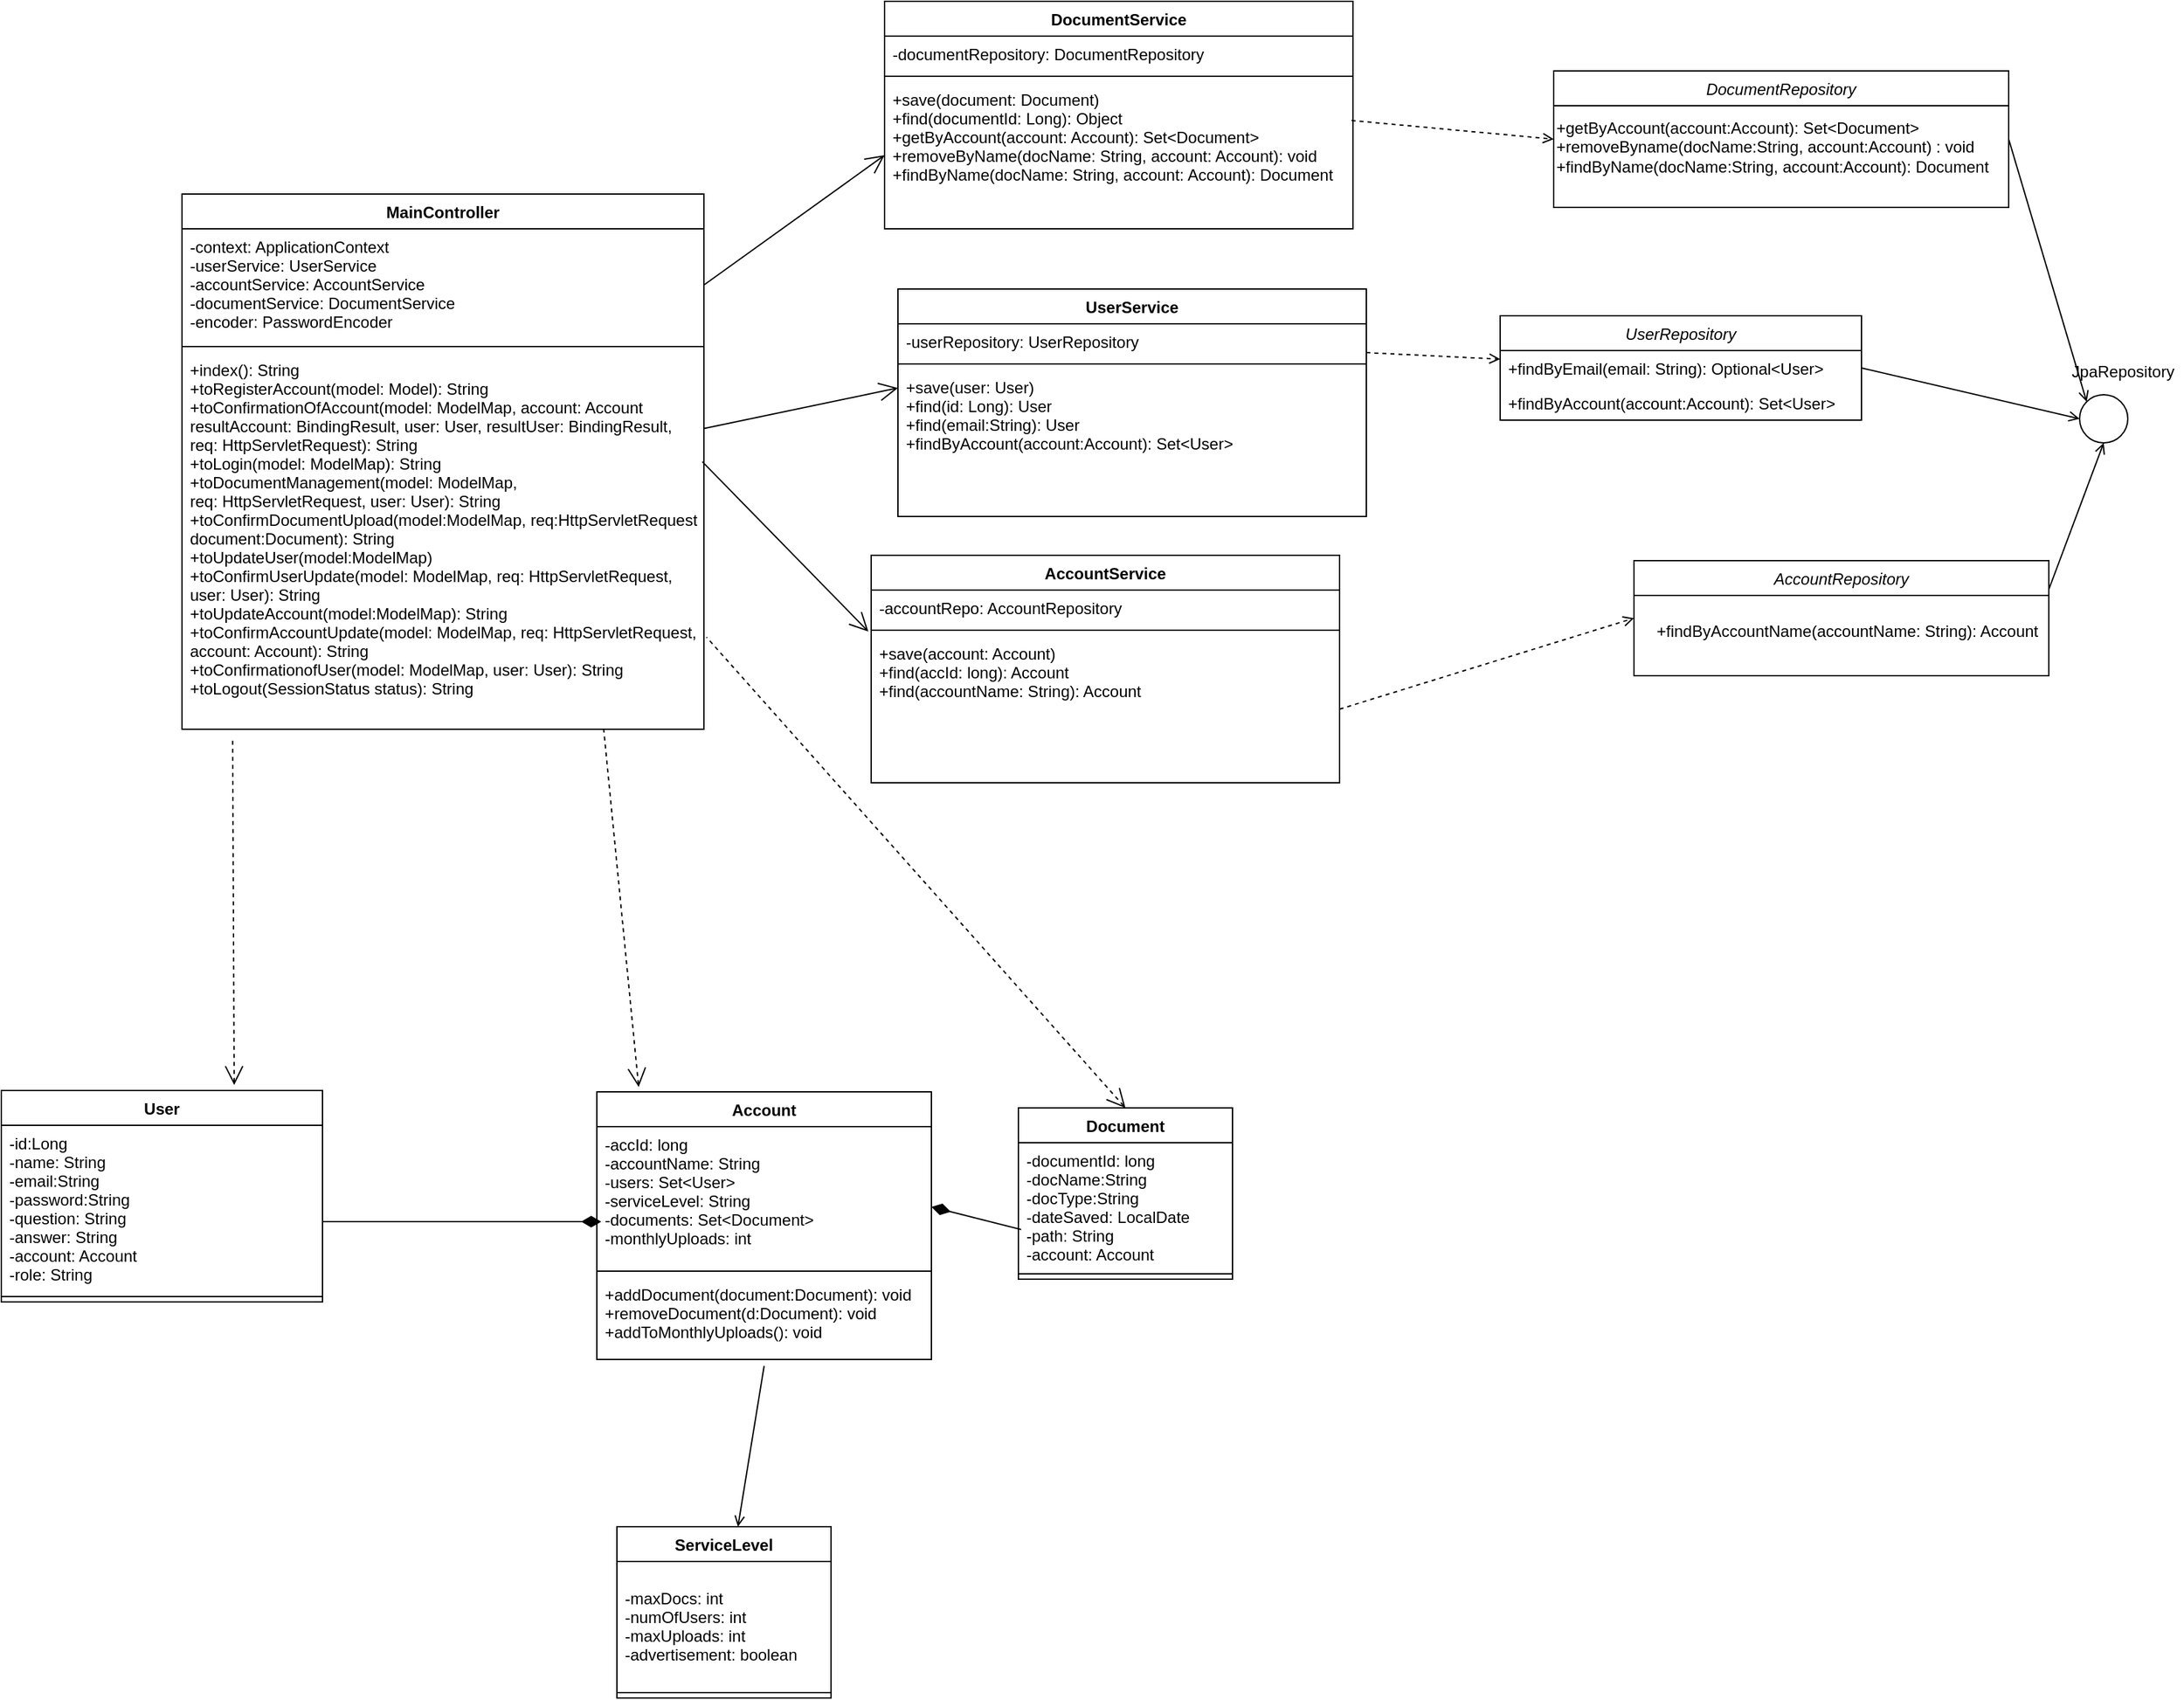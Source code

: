 <mxfile pages="3" version="11.2.3"><diagram id="DR9helgrAHp3tah5lsKS" name="Page-1"><mxGraphModel dx="756" dy="1716" grid="1" gridSize="10" guides="1" tooltips="1" connect="1" arrows="1" fold="1" page="1" pageScale="1" pageWidth="827" pageHeight="1169" math="0" shadow="0"><root><mxCell id="0"/><mxCell id="1" parent="0"/><mxCell id="v580Hea1qsoyV1_va-lj-1" value="MainController" style="swimlane;fontStyle=1;align=center;verticalAlign=top;childLayout=stackLayout;horizontal=1;startSize=26;horizontalStack=0;resizeParent=1;resizeParentMax=0;resizeLast=0;collapsible=1;marginBottom=0;" parent="1" vertex="1"><mxGeometry x="325" y="-60" width="390" height="400" as="geometry"/></mxCell><mxCell id="v580Hea1qsoyV1_va-lj-2" value="-context: ApplicationContext&#10;-userService: UserService&#10;-accountService: AccountService&#10;-documentService: DocumentService&#10;-encoder: PasswordEncoder" style="text;strokeColor=none;fillColor=none;align=left;verticalAlign=top;spacingLeft=4;spacingRight=4;overflow=hidden;rotatable=0;points=[[0,0.5],[1,0.5]];portConstraint=eastwest;" parent="v580Hea1qsoyV1_va-lj-1" vertex="1"><mxGeometry y="26" width="390" height="84" as="geometry"/></mxCell><mxCell id="v580Hea1qsoyV1_va-lj-3" value="" style="line;strokeWidth=1;fillColor=none;align=left;verticalAlign=middle;spacingTop=-1;spacingLeft=3;spacingRight=3;rotatable=0;labelPosition=right;points=[];portConstraint=eastwest;" parent="v580Hea1qsoyV1_va-lj-1" vertex="1"><mxGeometry y="110" width="390" height="8" as="geometry"/></mxCell><mxCell id="v580Hea1qsoyV1_va-lj-4" value="+index(): String&#10;+toRegisterAccount(model: Model): String&#10;+toConfirmationOfAccount(model: ModelMap, account: Account&#10;resultAccount: BindingResult, user: User, resultUser: BindingResult,&#10;req: HttpServletRequest): String&#10;+toLogin(model: ModelMap): String&#10;+toDocumentManagement(model: ModelMap, &#10;req: HttpServletRequest, user: User): String&#10;+toConfirmDocumentUpload(model:ModelMap, req:HttpServletRequest, &#10;document:Document): String&#10;+toUpdateUser(model:ModelMap)&#10;+toConfirmUserUpdate(model: ModelMap, req: HttpServletRequest,&#10;user: User): String&#10;+toUpdateAccount(model:ModelMap): String&#10;+toConfirmAccountUpdate(model: ModelMap, req: HttpServletRequest,&#10;account: Account): String&#10;+toConfirmationofUser(model: ModelMap, user: User): String&#10;+toLogout(SessionStatus status): String" style="text;strokeColor=none;fillColor=none;align=left;verticalAlign=top;spacingLeft=4;spacingRight=4;overflow=hidden;rotatable=0;points=[[0,0.5],[1,0.5]];portConstraint=eastwest;" parent="v580Hea1qsoyV1_va-lj-1" vertex="1"><mxGeometry y="118" width="390" height="282" as="geometry"/></mxCell><mxCell id="v580Hea1qsoyV1_va-lj-21" value="UserService" style="swimlane;fontStyle=1;align=center;verticalAlign=top;childLayout=stackLayout;horizontal=1;startSize=26;horizontalStack=0;resizeParent=1;resizeParentMax=0;resizeLast=0;collapsible=1;marginBottom=0;" parent="1" vertex="1"><mxGeometry x="860" y="11" width="350" height="170" as="geometry"/></mxCell><mxCell id="v580Hea1qsoyV1_va-lj-22" value="-userRepository: UserRepository" style="text;strokeColor=none;fillColor=none;align=left;verticalAlign=top;spacingLeft=4;spacingRight=4;overflow=hidden;rotatable=0;points=[[0,0.5],[1,0.5]];portConstraint=eastwest;" parent="v580Hea1qsoyV1_va-lj-21" vertex="1"><mxGeometry y="26" width="350" height="26" as="geometry"/></mxCell><mxCell id="v580Hea1qsoyV1_va-lj-23" value="" style="line;strokeWidth=1;fillColor=none;align=left;verticalAlign=middle;spacingTop=-1;spacingLeft=3;spacingRight=3;rotatable=0;labelPosition=right;points=[];portConstraint=eastwest;" parent="v580Hea1qsoyV1_va-lj-21" vertex="1"><mxGeometry y="52" width="350" height="8" as="geometry"/></mxCell><mxCell id="v580Hea1qsoyV1_va-lj-24" value="+save(user: User)&#10;+find(id: Long): User&#10;+find(email:String): User&#10;+findByAccount(account:Account): Set&lt;User&gt;" style="text;strokeColor=none;fillColor=none;align=left;verticalAlign=top;spacingLeft=4;spacingRight=4;overflow=hidden;rotatable=0;points=[[0,0.5],[1,0.5]];portConstraint=eastwest;" parent="v580Hea1qsoyV1_va-lj-21" vertex="1"><mxGeometry y="60" width="350" height="110" as="geometry"/></mxCell><mxCell id="v580Hea1qsoyV1_va-lj-29" value="" style="ellipse;whiteSpace=wrap;html=1;aspect=fixed;" parent="1" vertex="1"><mxGeometry x="1743" y="90" width="36" height="36" as="geometry"/></mxCell><mxCell id="v580Hea1qsoyV1_va-lj-30" value="JpaRepository" style="text;html=1;resizable=0;points=[];autosize=1;align=center;verticalAlign=top;spacingTop=-4;" parent="1" vertex="1"><mxGeometry x="1730" y="63" width="90" height="20" as="geometry"/></mxCell><mxCell id="v580Hea1qsoyV1_va-lj-32" value="User" style="swimlane;fontStyle=1;align=center;verticalAlign=top;childLayout=stackLayout;horizontal=1;startSize=26;horizontalStack=0;resizeParent=1;resizeParentMax=0;resizeLast=0;collapsible=1;marginBottom=0;" parent="1" vertex="1"><mxGeometry x="190" y="610" width="240" height="158" as="geometry"/></mxCell><mxCell id="v580Hea1qsoyV1_va-lj-33" value="-id:Long&#10;-name: String&#10;-email:String&#10;-password:String&#10;-question: String&#10;-answer: String&#10;-account: Account&#10;-role: String" style="text;strokeColor=none;fillColor=none;align=left;verticalAlign=top;spacingLeft=4;spacingRight=4;overflow=hidden;rotatable=0;points=[[0,0.5],[1,0.5]];portConstraint=eastwest;" parent="v580Hea1qsoyV1_va-lj-32" vertex="1"><mxGeometry y="26" width="240" height="124" as="geometry"/></mxCell><mxCell id="v580Hea1qsoyV1_va-lj-34" value="" style="line;strokeWidth=1;fillColor=none;align=left;verticalAlign=middle;spacingTop=-1;spacingLeft=3;spacingRight=3;rotatable=0;labelPosition=right;points=[];portConstraint=eastwest;" parent="v580Hea1qsoyV1_va-lj-32" vertex="1"><mxGeometry y="150" width="240" height="8" as="geometry"/></mxCell><mxCell id="v580Hea1qsoyV1_va-lj-37" value="Account" style="swimlane;fontStyle=1;align=center;verticalAlign=top;childLayout=stackLayout;horizontal=1;startSize=26;horizontalStack=0;resizeParent=1;resizeParentMax=0;resizeLast=0;collapsible=1;marginBottom=0;" parent="1" vertex="1"><mxGeometry x="635" y="611" width="250" height="200" as="geometry"/></mxCell><mxCell id="v580Hea1qsoyV1_va-lj-38" value="-accId: long&#10;-accountName: String&#10;-users: Set&lt;User&gt;&#10;-serviceLevel: String&#10;-documents: Set&lt;Document&gt;&#10;-monthlyUploads: int" style="text;strokeColor=none;fillColor=none;align=left;verticalAlign=top;spacingLeft=4;spacingRight=4;overflow=hidden;rotatable=0;points=[[0,0.5],[1,0.5]];portConstraint=eastwest;" parent="v580Hea1qsoyV1_va-lj-37" vertex="1"><mxGeometry y="26" width="250" height="104" as="geometry"/></mxCell><mxCell id="v580Hea1qsoyV1_va-lj-39" value="" style="line;strokeWidth=1;fillColor=none;align=left;verticalAlign=middle;spacingTop=-1;spacingLeft=3;spacingRight=3;rotatable=0;labelPosition=right;points=[];portConstraint=eastwest;" parent="v580Hea1qsoyV1_va-lj-37" vertex="1"><mxGeometry y="130" width="250" height="8" as="geometry"/></mxCell><mxCell id="v580Hea1qsoyV1_va-lj-40" value="+addDocument(document:Document): void&#10;+removeDocument(d:Document): void&#10;+addToMonthlyUploads(): void" style="text;strokeColor=none;fillColor=none;align=left;verticalAlign=top;spacingLeft=4;spacingRight=4;overflow=hidden;rotatable=0;points=[[0,0.5],[1,0.5]];portConstraint=eastwest;" parent="v580Hea1qsoyV1_va-lj-37" vertex="1"><mxGeometry y="138" width="250" height="62" as="geometry"/></mxCell><mxCell id="v580Hea1qsoyV1_va-lj-41" value="ServiceLevel" style="swimlane;fontStyle=1;align=center;verticalAlign=top;childLayout=stackLayout;horizontal=1;startSize=26;horizontalStack=0;resizeParent=1;resizeParentMax=0;resizeLast=0;collapsible=1;marginBottom=0;" parent="1" vertex="1"><mxGeometry x="650" y="936" width="160" height="128" as="geometry"/></mxCell><mxCell id="v580Hea1qsoyV1_va-lj-42" value="&#10;-maxDocs: int&#10;-numOfUsers: int&#10;-maxUploads: int&#10;-advertisement: boolean" style="text;strokeColor=none;fillColor=none;align=left;verticalAlign=top;spacingLeft=4;spacingRight=4;overflow=hidden;rotatable=0;points=[[0,0.5],[1,0.5]];portConstraint=eastwest;" parent="v580Hea1qsoyV1_va-lj-41" vertex="1"><mxGeometry y="26" width="160" height="94" as="geometry"/></mxCell><mxCell id="v580Hea1qsoyV1_va-lj-43" value="" style="line;strokeWidth=1;fillColor=none;align=left;verticalAlign=middle;spacingTop=-1;spacingLeft=3;spacingRight=3;rotatable=0;labelPosition=right;points=[];portConstraint=eastwest;" parent="v580Hea1qsoyV1_va-lj-41" vertex="1"><mxGeometry y="120" width="160" height="8" as="geometry"/></mxCell><mxCell id="v580Hea1qsoyV1_va-lj-45" style="edgeStyle=orthogonalEdgeStyle;rounded=0;orthogonalLoop=1;jettySize=auto;html=1;exitX=1;exitY=0.5;exitDx=0;exitDy=0;endArrow=diamondThin;endFill=1;strokeWidth=1;endSize=12;entryX=0.013;entryY=0.683;entryDx=0;entryDy=0;entryPerimeter=0;" parent="1" source="v580Hea1qsoyV1_va-lj-33" target="v580Hea1qsoyV1_va-lj-38" edge="1"><mxGeometry relative="1" as="geometry"><mxPoint x="630" y="708" as="targetPoint"/><Array as="points"><mxPoint x="430" y="708"/></Array></mxGeometry></mxCell><mxCell id="v580Hea1qsoyV1_va-lj-47" value="" style="endArrow=none;html=1;strokeWidth=1;entryX=1;entryY=0.203;entryDx=0;entryDy=0;entryPerimeter=0;exitX=0;exitY=0.127;exitDx=0;exitDy=0;startArrow=open;startFill=0;startSize=12;exitPerimeter=0;" parent="1" source="v580Hea1qsoyV1_va-lj-24" target="v580Hea1qsoyV1_va-lj-4" edge="1"><mxGeometry width="50" height="50" relative="1" as="geometry"><mxPoint x="250" y="278" as="sourcePoint"/><mxPoint x="300" y="228" as="targetPoint"/></mxGeometry></mxCell><mxCell id="v580Hea1qsoyV1_va-lj-57" value="" style="endArrow=none;dashed=1;html=1;strokeWidth=1;entryX=0.097;entryY=1.023;entryDx=0;entryDy=0;entryPerimeter=0;exitX=0.725;exitY=-0.026;exitDx=0;exitDy=0;exitPerimeter=0;endFill=0;startArrow=open;startFill=0;endSize=6;startSize=12;" parent="1" source="v580Hea1qsoyV1_va-lj-32" target="v580Hea1qsoyV1_va-lj-4" edge="1"><mxGeometry width="50" height="50" relative="1" as="geometry"><mxPoint x="363" y="410" as="sourcePoint"/><mxPoint x="413" y="360" as="targetPoint"/></mxGeometry></mxCell><mxCell id="v580Hea1qsoyV1_va-lj-58" value="" style="endArrow=none;dashed=1;html=1;strokeWidth=1;entryX=0.808;entryY=1;entryDx=0;entryDy=0;entryPerimeter=0;exitX=0.125;exitY=-0.018;exitDx=0;exitDy=0;exitPerimeter=0;startArrow=open;startFill=0;endSize=6;startSize=12;" parent="1" source="v580Hea1qsoyV1_va-lj-37" target="v580Hea1qsoyV1_va-lj-4" edge="1"><mxGeometry width="50" height="50" relative="1" as="geometry"><mxPoint x="640" y="440" as="sourcePoint"/><mxPoint x="690" y="390" as="targetPoint"/></mxGeometry></mxCell><mxCell id="v580Hea1qsoyV1_va-lj-60" value="Document" style="swimlane;fontStyle=1;align=center;verticalAlign=top;childLayout=stackLayout;horizontal=1;startSize=26;horizontalStack=0;resizeParent=1;resizeParentMax=0;resizeLast=0;collapsible=1;marginBottom=0;" parent="1" vertex="1"><mxGeometry x="950" y="623" width="160" height="128" as="geometry"/></mxCell><mxCell id="v580Hea1qsoyV1_va-lj-61" value="-documentId: long&#10;-docName:String&#10;-docType:String&#10;-dateSaved: LocalDate&#10;-path: String&#10;-account: Account" style="text;strokeColor=none;fillColor=none;align=left;verticalAlign=top;spacingLeft=4;spacingRight=4;overflow=hidden;rotatable=0;points=[[0,0.5],[1,0.5]];portConstraint=eastwest;" parent="v580Hea1qsoyV1_va-lj-60" vertex="1"><mxGeometry y="26" width="160" height="94" as="geometry"/></mxCell><mxCell id="v580Hea1qsoyV1_va-lj-62" value="" style="line;strokeWidth=1;fillColor=none;align=left;verticalAlign=middle;spacingTop=-1;spacingLeft=3;spacingRight=3;rotatable=0;labelPosition=right;points=[];portConstraint=eastwest;" parent="v580Hea1qsoyV1_va-lj-60" vertex="1"><mxGeometry y="120" width="160" height="8" as="geometry"/></mxCell><mxCell id="v580Hea1qsoyV1_va-lj-64" value="" style="endArrow=none;dashed=1;html=1;strokeWidth=1;entryX=1.005;entryY=0.756;entryDx=0;entryDy=0;entryPerimeter=0;exitX=0.5;exitY=0;exitDx=0;exitDy=0;startArrow=open;startFill=0;endSize=6;startSize=12;" parent="1" source="v580Hea1qsoyV1_va-lj-60" target="v580Hea1qsoyV1_va-lj-4" edge="1"><mxGeometry width="50" height="50" relative="1" as="geometry"><mxPoint x="665" y="618.048" as="sourcePoint"/><mxPoint x="650.12" y="300" as="targetPoint"/></mxGeometry></mxCell><mxCell id="M75k4Ho7m9HTF26he9jW-1" style="rounded=0;orthogonalLoop=1;jettySize=auto;html=1;exitX=0.013;exitY=0.69;exitDx=0;exitDy=0;endArrow=diamondThin;endFill=1;strokeWidth=1;endSize=12;entryX=1;entryY=0.577;entryDx=0;entryDy=0;entryPerimeter=0;exitPerimeter=0;" parent="1" source="v580Hea1qsoyV1_va-lj-61" target="v580Hea1qsoyV1_va-lj-38" edge="1"><mxGeometry relative="1" as="geometry"><mxPoint x="1027" y="835" as="targetPoint"/><mxPoint x="820" y="820" as="sourcePoint"/></mxGeometry></mxCell><mxCell id="0vFjVvoVJ726iFLYQctM-1" style="rounded=0;orthogonalLoop=1;jettySize=auto;html=1;exitX=0.5;exitY=1.077;exitDx=0;exitDy=0;exitPerimeter=0;endArrow=open;endFill=0;" parent="1" source="v580Hea1qsoyV1_va-lj-40" target="v580Hea1qsoyV1_va-lj-41" edge="1"><mxGeometry relative="1" as="geometry"/></mxCell><mxCell id="0vFjVvoVJ726iFLYQctM-2" value="DocumentService" style="swimlane;fontStyle=1;align=center;verticalAlign=top;childLayout=stackLayout;horizontal=1;startSize=26;horizontalStack=0;resizeParent=1;resizeParentMax=0;resizeLast=0;collapsible=1;marginBottom=0;" parent="1" vertex="1"><mxGeometry x="850" y="-204" width="350" height="170" as="geometry"/></mxCell><mxCell id="0vFjVvoVJ726iFLYQctM-3" value="-documentRepository: DocumentRepository" style="text;strokeColor=none;fillColor=none;align=left;verticalAlign=top;spacingLeft=4;spacingRight=4;overflow=hidden;rotatable=0;points=[[0,0.5],[1,0.5]];portConstraint=eastwest;" parent="0vFjVvoVJ726iFLYQctM-2" vertex="1"><mxGeometry y="26" width="350" height="26" as="geometry"/></mxCell><mxCell id="0vFjVvoVJ726iFLYQctM-4" value="" style="line;strokeWidth=1;fillColor=none;align=left;verticalAlign=middle;spacingTop=-1;spacingLeft=3;spacingRight=3;rotatable=0;labelPosition=right;points=[];portConstraint=eastwest;" parent="0vFjVvoVJ726iFLYQctM-2" vertex="1"><mxGeometry y="52" width="350" height="8" as="geometry"/></mxCell><mxCell id="0vFjVvoVJ726iFLYQctM-5" value="+save(document: Document)&#10;+find(documentId: Long): Object&#10;+getByAccount(account: Account): Set&lt;Document&gt;&#10;+removeByName(docName: String, account: Account): void&#10;+findByName(docName: String, account: Account): Document" style="text;strokeColor=none;fillColor=none;align=left;verticalAlign=top;spacingLeft=4;spacingRight=4;overflow=hidden;rotatable=0;points=[[0,0.5],[1,0.5]];portConstraint=eastwest;" parent="0vFjVvoVJ726iFLYQctM-2" vertex="1"><mxGeometry y="60" width="350" height="110" as="geometry"/></mxCell><mxCell id="0vFjVvoVJ726iFLYQctM-6" value="AccountService" style="swimlane;fontStyle=1;align=center;verticalAlign=top;childLayout=stackLayout;horizontal=1;startSize=26;horizontalStack=0;resizeParent=1;resizeParentMax=0;resizeLast=0;collapsible=1;marginBottom=0;" parent="1" vertex="1"><mxGeometry x="840" y="210" width="350" height="170" as="geometry"/></mxCell><mxCell id="0vFjVvoVJ726iFLYQctM-7" value="-accountRepo: AccountRepository" style="text;strokeColor=none;fillColor=none;align=left;verticalAlign=top;spacingLeft=4;spacingRight=4;overflow=hidden;rotatable=0;points=[[0,0.5],[1,0.5]];portConstraint=eastwest;" parent="0vFjVvoVJ726iFLYQctM-6" vertex="1"><mxGeometry y="26" width="350" height="26" as="geometry"/></mxCell><mxCell id="0vFjVvoVJ726iFLYQctM-8" value="" style="line;strokeWidth=1;fillColor=none;align=left;verticalAlign=middle;spacingTop=-1;spacingLeft=3;spacingRight=3;rotatable=0;labelPosition=right;points=[];portConstraint=eastwest;" parent="0vFjVvoVJ726iFLYQctM-6" vertex="1"><mxGeometry y="52" width="350" height="8" as="geometry"/></mxCell><mxCell id="0vFjVvoVJ726iFLYQctM-9" value="+save(account: Account)&#10;+find(accId: long): Account&#10;+find(accountName: String): Account" style="text;strokeColor=none;fillColor=none;align=left;verticalAlign=top;spacingLeft=4;spacingRight=4;overflow=hidden;rotatable=0;points=[[0,0.5],[1,0.5]];portConstraint=eastwest;" parent="0vFjVvoVJ726iFLYQctM-6" vertex="1"><mxGeometry y="60" width="350" height="110" as="geometry"/></mxCell><mxCell id="0vFjVvoVJ726iFLYQctM-10" value="" style="endArrow=none;html=1;strokeWidth=1;entryX=0.997;entryY=0.291;entryDx=0;entryDy=0;entryPerimeter=0;exitX=-0.006;exitY=-0.027;exitDx=0;exitDy=0;startArrow=open;startFill=0;startSize=12;exitPerimeter=0;" parent="1" source="0vFjVvoVJ726iFLYQctM-9" target="v580Hea1qsoyV1_va-lj-4" edge="1"><mxGeometry width="50" height="50" relative="1" as="geometry"><mxPoint x="870" y="94.97" as="sourcePoint"/><mxPoint x="725" y="125.246" as="targetPoint"/></mxGeometry></mxCell><mxCell id="0vFjVvoVJ726iFLYQctM-11" value="" style="endArrow=none;html=1;strokeWidth=1;entryX=1;entryY=0.5;entryDx=0;entryDy=0;exitX=0;exitY=0.5;exitDx=0;exitDy=0;startArrow=open;startFill=0;startSize=12;" parent="1" source="0vFjVvoVJ726iFLYQctM-5" target="v580Hea1qsoyV1_va-lj-2" edge="1"><mxGeometry width="50" height="50" relative="1" as="geometry"><mxPoint x="880" y="104.97" as="sourcePoint"/><mxPoint x="735" y="135.246" as="targetPoint"/></mxGeometry></mxCell><mxCell id="0vFjVvoVJ726iFLYQctM-12" value="AccountRepository" style="swimlane;fontStyle=2;childLayout=stackLayout;horizontal=1;startSize=26;fillColor=none;horizontalStack=0;resizeParent=1;resizeParentMax=0;resizeLast=0;collapsible=1;marginBottom=0;" parent="1" vertex="1"><mxGeometry x="1410" y="214" width="310" height="86" as="geometry"/></mxCell><mxCell id="0vFjVvoVJ726iFLYQctM-16" value="DocumentRepository" style="swimlane;fontStyle=2;childLayout=stackLayout;horizontal=1;startSize=26;fillColor=none;horizontalStack=0;resizeParent=1;resizeParentMax=0;resizeLast=0;collapsible=1;marginBottom=0;" parent="1" vertex="1"><mxGeometry x="1350" y="-152" width="340" height="102" as="geometry"/></mxCell><mxCell id="0vFjVvoVJ726iFLYQctM-20" value="UserRepository" style="swimlane;fontStyle=2;childLayout=stackLayout;horizontal=1;startSize=26;fillColor=none;horizontalStack=0;resizeParent=1;resizeParentMax=0;resizeLast=0;collapsible=1;marginBottom=0;" parent="1" vertex="1"><mxGeometry x="1310" y="31" width="270" height="78" as="geometry"/></mxCell><mxCell id="0vFjVvoVJ726iFLYQctM-21" value="+findByEmail(email: String): Optional&lt;User&gt;" style="text;strokeColor=none;fillColor=none;align=left;verticalAlign=top;spacingLeft=4;spacingRight=4;overflow=hidden;rotatable=0;points=[[0,0.5],[1,0.5]];portConstraint=eastwest;" parent="0vFjVvoVJ726iFLYQctM-20" vertex="1"><mxGeometry y="26" width="270" height="26" as="geometry"/></mxCell><mxCell id="wa6OyxpEh50xSWS6B7PN-4" value="+findByAccount(account:Account): Set&lt;User&gt;" style="text;strokeColor=none;fillColor=none;align=left;verticalAlign=top;spacingLeft=4;spacingRight=4;overflow=hidden;rotatable=0;points=[[0,0.5],[1,0.5]];portConstraint=eastwest;" vertex="1" parent="0vFjVvoVJ726iFLYQctM-20"><mxGeometry y="52" width="270" height="26" as="geometry"/></mxCell><mxCell id="0vFjVvoVJ726iFLYQctM-24" style="edgeStyle=none;rounded=0;orthogonalLoop=1;jettySize=auto;html=1;endArrow=open;endFill=0;dashed=1;" parent="1" source="v580Hea1qsoyV1_va-lj-22" target="0vFjVvoVJ726iFLYQctM-21" edge="1"><mxGeometry relative="1" as="geometry"/></mxCell><mxCell id="0vFjVvoVJ726iFLYQctM-25" style="edgeStyle=none;rounded=0;orthogonalLoop=1;jettySize=auto;html=1;endArrow=open;endFill=0;dashed=1;exitX=0.997;exitY=0.264;exitDx=0;exitDy=0;exitPerimeter=0;entryX=0;entryY=0.5;entryDx=0;entryDy=0;" parent="1" source="0vFjVvoVJ726iFLYQctM-5" target="0vFjVvoVJ726iFLYQctM-16" edge="1"><mxGeometry relative="1" as="geometry"><mxPoint x="1220" y="68.537" as="sourcePoint"/><mxPoint x="1349.08" y="-100.988" as="targetPoint"/></mxGeometry></mxCell><mxCell id="0vFjVvoVJ726iFLYQctM-26" style="edgeStyle=none;rounded=0;orthogonalLoop=1;jettySize=auto;html=1;endArrow=open;endFill=0;dashed=1;exitX=1;exitY=0.5;exitDx=0;exitDy=0;entryX=0;entryY=0.5;entryDx=0;entryDy=0;" parent="1" source="0vFjVvoVJ726iFLYQctM-9" target="0vFjVvoVJ726iFLYQctM-12" edge="1"><mxGeometry relative="1" as="geometry"><mxPoint x="1230" y="78.537" as="sourcePoint"/><mxPoint x="1410" y="279" as="targetPoint"/></mxGeometry></mxCell><mxCell id="0vFjVvoVJ726iFLYQctM-27" style="edgeStyle=none;rounded=0;orthogonalLoop=1;jettySize=auto;html=1;endArrow=open;endFill=0;entryX=0;entryY=0.5;entryDx=0;entryDy=0;exitX=1;exitY=0.5;exitDx=0;exitDy=0;" parent="1" source="0vFjVvoVJ726iFLYQctM-21" target="v580Hea1qsoyV1_va-lj-29" edge="1"><mxGeometry relative="1" as="geometry"><mxPoint x="1580" y="83.037" as="sourcePoint"/><mxPoint x="1740" y="120" as="targetPoint"/></mxGeometry></mxCell><mxCell id="0vFjVvoVJ726iFLYQctM-28" style="edgeStyle=none;rounded=0;orthogonalLoop=1;jettySize=auto;html=1;endArrow=open;endFill=0;exitX=1;exitY=0.25;exitDx=0;exitDy=0;entryX=0.5;entryY=1;entryDx=0;entryDy=0;" parent="1" source="0vFjVvoVJ726iFLYQctM-12" target="v580Hea1qsoyV1_va-lj-29" edge="1"><mxGeometry relative="1" as="geometry"><mxPoint x="1600" y="279" as="sourcePoint"/><mxPoint x="1730" y="170" as="targetPoint"/></mxGeometry></mxCell><mxCell id="0vFjVvoVJ726iFLYQctM-29" style="edgeStyle=none;rounded=0;orthogonalLoop=1;jettySize=auto;html=1;endArrow=open;endFill=0;entryX=0;entryY=0;entryDx=0;entryDy=0;exitX=1;exitY=0.5;exitDx=0;exitDy=0;" parent="1" source="0vFjVvoVJ726iFLYQctM-16" target="v580Hea1qsoyV1_va-lj-29" edge="1"><mxGeometry relative="1" as="geometry"><mxPoint x="1580" y="-87" as="sourcePoint"/><mxPoint x="1763" y="128" as="targetPoint"/></mxGeometry></mxCell><mxCell id="wa6OyxpEh50xSWS6B7PN-2" value="+findByAccountName(accountName: String): Account" style="text;html=1;resizable=0;points=[];autosize=1;align=left;verticalAlign=top;spacingTop=-4;" vertex="1" parent="1"><mxGeometry x="1425" y="257" width="300" height="20" as="geometry"/></mxCell><mxCell id="wa6OyxpEh50xSWS6B7PN-3" value="+getByAccount(account:Account): Set&amp;lt;Document&amp;gt;&lt;br&gt;+removeByname(docName:String, account:Account) : void&lt;br&gt;+findByName(docName:String, account:Account): Document" style="text;html=1;resizable=0;points=[];autosize=1;align=left;verticalAlign=top;spacingTop=-4;" vertex="1" parent="1"><mxGeometry x="1350" y="-119" width="340" height="40" as="geometry"/></mxCell></root></mxGraphModel></diagram><diagram id="Iy5l0bB8c0mFw-5F03Mt" name="Page-2"><mxGraphModel dx="756" dy="547" grid="1" gridSize="10" guides="1" tooltips="1" connect="1" arrows="1" fold="1" page="1" pageScale="1" pageWidth="827" pageHeight="1169" math="0" shadow="0"><root><mxCell id="bngo4RDir6Rq0Cgn666Q-0"/><mxCell id="bngo4RDir6Rq0Cgn666Q-1" parent="bngo4RDir6Rq0Cgn666Q-0"/><mxCell id="UKzNmF7tlhL2Wls5s3bx-1" value="" style="whiteSpace=wrap;html=1;" parent="bngo4RDir6Rq0Cgn666Q-1" vertex="1"><mxGeometry x="150" y="160" width="560" height="890" as="geometry"/></mxCell><mxCell id="bngo4RDir6Rq0Cgn666Q-6" style="edgeStyle=none;rounded=0;orthogonalLoop=1;jettySize=auto;html=1;entryX=0;entryY=1;entryDx=0;entryDy=0;startArrow=none;startFill=0;endArrow=none;endFill=0;" parent="bngo4RDir6Rq0Cgn666Q-1" source="bngo4RDir6Rq0Cgn666Q-10" target="bngo4RDir6Rq0Cgn666Q-17" edge="1"><mxGeometry relative="1" as="geometry"/></mxCell><mxCell id="bngo4RDir6Rq0Cgn666Q-7" style="edgeStyle=none;rounded=0;orthogonalLoop=1;jettySize=auto;html=1;startArrow=none;startFill=0;endArrow=none;endFill=0;" parent="bngo4RDir6Rq0Cgn666Q-1" source="bngo4RDir6Rq0Cgn666Q-10" target="bngo4RDir6Rq0Cgn666Q-18" edge="1"><mxGeometry relative="1" as="geometry"/></mxCell><mxCell id="bngo4RDir6Rq0Cgn666Q-8" style="edgeStyle=none;rounded=0;orthogonalLoop=1;jettySize=auto;html=1;startArrow=none;startFill=0;endArrow=none;endFill=0;" parent="bngo4RDir6Rq0Cgn666Q-1" source="bngo4RDir6Rq0Cgn666Q-10" target="bngo4RDir6Rq0Cgn666Q-22" edge="1"><mxGeometry relative="1" as="geometry"/></mxCell><mxCell id="bngo4RDir6Rq0Cgn666Q-9" style="edgeStyle=none;rounded=0;orthogonalLoop=1;jettySize=auto;html=1;startArrow=none;startFill=0;endArrow=none;endFill=0;" parent="bngo4RDir6Rq0Cgn666Q-1" source="bngo4RDir6Rq0Cgn666Q-10" target="bngo4RDir6Rq0Cgn666Q-28" edge="1"><mxGeometry relative="1" as="geometry"/></mxCell><mxCell id="bngo4RDir6Rq0Cgn666Q-10" value="Student/User" style="shape=umlActor;verticalLabelPosition=bottom;labelBackgroundColor=#ffffff;verticalAlign=top;html=1;" parent="bngo4RDir6Rq0Cgn666Q-1" vertex="1"><mxGeometry x="68" y="605" width="30" height="60" as="geometry"/></mxCell><mxCell id="bngo4RDir6Rq0Cgn666Q-11" style="edgeStyle=none;rounded=0;orthogonalLoop=1;jettySize=auto;html=1;startArrow=none;startFill=0;endArrow=none;endFill=0;entryX=0;entryY=0;entryDx=0;entryDy=0;" parent="bngo4RDir6Rq0Cgn666Q-1" source="bngo4RDir6Rq0Cgn666Q-14" edge="1" target="bngo4RDir6Rq0Cgn666Q-17"><mxGeometry relative="1" as="geometry"><mxPoint x="278" y="282" as="targetPoint"/></mxGeometry></mxCell><mxCell id="bngo4RDir6Rq0Cgn666Q-12" style="edgeStyle=none;rounded=0;orthogonalLoop=1;jettySize=auto;html=1;startArrow=none;startFill=0;endArrow=none;endFill=0;" parent="bngo4RDir6Rq0Cgn666Q-1" source="bngo4RDir6Rq0Cgn666Q-14" target="bngo4RDir6Rq0Cgn666Q-26" edge="1"><mxGeometry relative="1" as="geometry"/></mxCell><mxCell id="bngo4RDir6Rq0Cgn666Q-13" style="edgeStyle=none;rounded=0;orthogonalLoop=1;jettySize=auto;html=1;startArrow=none;startFill=0;endArrow=none;endFill=0;" parent="bngo4RDir6Rq0Cgn666Q-1" source="bngo4RDir6Rq0Cgn666Q-14" target="bngo4RDir6Rq0Cgn666Q-28" edge="1"><mxGeometry relative="1" as="geometry"/></mxCell><mxCell id="bngo4RDir6Rq0Cgn666Q-14" value="Company/Account Owner" style="shape=umlActor;verticalLabelPosition=bottom;labelBackgroundColor=#ffffff;verticalAlign=top;html=1;" parent="bngo4RDir6Rq0Cgn666Q-1" vertex="1"><mxGeometry x="68" y="435" width="30" height="60" as="geometry"/></mxCell><mxCell id="bngo4RDir6Rq0Cgn666Q-15" value="Include" style="edgeStyle=none;rounded=0;orthogonalLoop=1;jettySize=auto;html=1;entryX=1;entryY=0;entryDx=0;entryDy=0;startArrow=open;startFill=0;endArrow=none;endFill=0;dashed=1;" parent="bngo4RDir6Rq0Cgn666Q-1" source="bngo4RDir6Rq0Cgn666Q-16" target="bngo4RDir6Rq0Cgn666Q-18" edge="1"><mxGeometry relative="1" as="geometry"/></mxCell><mxCell id="bngo4RDir6Rq0Cgn666Q-16" value="Check credentials/ sign in" style="ellipse;whiteSpace=wrap;html=1;" parent="bngo4RDir6Rq0Cgn666Q-1" vertex="1"><mxGeometry x="468" y="575" width="140" height="70" as="geometry"/></mxCell><mxCell id="bngo4RDir6Rq0Cgn666Q-17" value="Register" style="ellipse;whiteSpace=wrap;html=1;" parent="bngo4RDir6Rq0Cgn666Q-1" vertex="1"><mxGeometry x="308" y="350" width="140" height="70" as="geometry"/></mxCell><mxCell id="bngo4RDir6Rq0Cgn666Q-18" value="Upload document/s" style="ellipse;whiteSpace=wrap;html=1;" parent="bngo4RDir6Rq0Cgn666Q-1" vertex="1"><mxGeometry x="278" y="655" width="140" height="70" as="geometry"/></mxCell><mxCell id="bngo4RDir6Rq0Cgn666Q-19" value="Extend" style="edgeStyle=none;rounded=0;orthogonalLoop=1;jettySize=auto;html=1;entryX=1;entryY=1;entryDx=0;entryDy=0;startArrow=none;startFill=0;endArrow=open;endFill=0;dashed=1;" parent="bngo4RDir6Rq0Cgn666Q-1" source="bngo4RDir6Rq0Cgn666Q-20" target="bngo4RDir6Rq0Cgn666Q-22" edge="1"><mxGeometry relative="1" as="geometry"/></mxCell><mxCell id="bngo4RDir6Rq0Cgn666Q-20" value="Download existing document" style="ellipse;whiteSpace=wrap;html=1;" parent="bngo4RDir6Rq0Cgn666Q-1" vertex="1"><mxGeometry x="538" y="879" width="140" height="70" as="geometry"/></mxCell><mxCell id="bngo4RDir6Rq0Cgn666Q-21" value="Include" style="edgeStyle=none;rounded=0;orthogonalLoop=1;jettySize=auto;html=1;startArrow=none;startFill=0;endArrow=open;endFill=0;dashed=1;" parent="bngo4RDir6Rq0Cgn666Q-1" source="bngo4RDir6Rq0Cgn666Q-22" target="bngo4RDir6Rq0Cgn666Q-16" edge="1"><mxGeometry relative="1" as="geometry"/></mxCell><mxCell id="bngo4RDir6Rq0Cgn666Q-22" value="View Existing Document" style="ellipse;whiteSpace=wrap;html=1;" parent="bngo4RDir6Rq0Cgn666Q-1" vertex="1"><mxGeometry x="368" y="789" width="140" height="70" as="geometry"/></mxCell><mxCell id="bngo4RDir6Rq0Cgn666Q-23" value="Extend" style="edgeStyle=none;rounded=0;orthogonalLoop=1;jettySize=auto;html=1;entryX=0.5;entryY=1;entryDx=0;entryDy=0;startArrow=none;startFill=0;endArrow=open;endFill=0;dashed=1;" parent="bngo4RDir6Rq0Cgn666Q-1" source="bngo4RDir6Rq0Cgn666Q-24" target="bngo4RDir6Rq0Cgn666Q-22" edge="1"><mxGeometry relative="1" as="geometry"/></mxCell><mxCell id="bngo4RDir6Rq0Cgn666Q-24" value="Delete existing document" style="ellipse;whiteSpace=wrap;html=1;" parent="bngo4RDir6Rq0Cgn666Q-1" vertex="1"><mxGeometry x="368" y="909" width="140" height="70" as="geometry"/></mxCell><mxCell id="bngo4RDir6Rq0Cgn666Q-25" value="Include" style="edgeStyle=none;rounded=0;orthogonalLoop=1;jettySize=auto;html=1;dashed=1;startArrow=none;startFill=0;endArrow=open;endFill=0;" parent="bngo4RDir6Rq0Cgn666Q-1" source="bngo4RDir6Rq0Cgn666Q-26" target="bngo4RDir6Rq0Cgn666Q-16" edge="1"><mxGeometry relative="1" as="geometry"/></mxCell><mxCell id="bngo4RDir6Rq0Cgn666Q-26" value="Register Account Users" style="ellipse;whiteSpace=wrap;html=1;" parent="bngo4RDir6Rq0Cgn666Q-1" vertex="1"><mxGeometry x="278" y="445" width="140" height="70" as="geometry"/></mxCell><mxCell id="bngo4RDir6Rq0Cgn666Q-27" value="Include" style="edgeStyle=none;rounded=0;orthogonalLoop=1;jettySize=auto;html=1;dashed=1;startArrow=none;startFill=0;endArrow=open;endFill=0;" parent="bngo4RDir6Rq0Cgn666Q-1" source="bngo4RDir6Rq0Cgn666Q-28" target="bngo4RDir6Rq0Cgn666Q-16" edge="1"><mxGeometry relative="1" as="geometry"/></mxCell><mxCell id="bngo4RDir6Rq0Cgn666Q-28" value="Updating User Information" style="ellipse;whiteSpace=wrap;html=1;" parent="bngo4RDir6Rq0Cgn666Q-1" vertex="1"><mxGeometry x="238" y="555" width="140" height="70" as="geometry"/></mxCell><mxCell id="UKzNmF7tlhL2Wls5s3bx-2" value="Document Uploader System" style="text;html=1;strokeColor=none;fillColor=none;align=center;verticalAlign=middle;whiteSpace=wrap;rounded=0;" parent="bngo4RDir6Rq0Cgn666Q-1" vertex="1"><mxGeometry x="328" y="138" width="190" height="20" as="geometry"/></mxCell></root></mxGraphModel></diagram><diagram id="cNHDuksd7K_QYsYzlgWz" name="Page-3"><mxGraphModel dx="1583" dy="547" grid="1" gridSize="10" guides="1" tooltips="1" connect="1" arrows="1" fold="1" page="1" pageScale="1" pageWidth="827" pageHeight="1169" math="0" shadow="0"><root><mxCell id="dDWqg8DhUmryH9YB1UPk-0"/><mxCell id="dDWqg8DhUmryH9YB1UPk-1" parent="dDWqg8DhUmryH9YB1UPk-0"/><mxCell id="dDWqg8DhUmryH9YB1UPk-2" value="Users" style="swimlane;fontStyle=0;childLayout=stackLayout;horizontal=1;startSize=26;fillColor=#e0e0e0;horizontalStack=0;resizeParent=1;resizeParentMax=0;resizeLast=0;collapsible=1;marginBottom=0;swimlaneFillColor=#ffffff;align=center;fontSize=14;" parent="dDWqg8DhUmryH9YB1UPk-1" vertex="1"><mxGeometry x="-760" y="101" width="160" height="248" as="geometry"/></mxCell><mxCell id="dDWqg8DhUmryH9YB1UPk-3" value="user_id" style="shape=partialRectangle;top=0;left=0;right=0;bottom=1;align=left;verticalAlign=middle;fillColor=none;spacingLeft=34;spacingRight=4;overflow=hidden;rotatable=0;points=[[0,0.5],[1,0.5]];portConstraint=eastwest;dropTarget=0;fontStyle=5;fontSize=12;" parent="dDWqg8DhUmryH9YB1UPk-2" vertex="1"><mxGeometry y="26" width="160" height="30" as="geometry"/></mxCell><mxCell id="dDWqg8DhUmryH9YB1UPk-4" value="PK" style="shape=partialRectangle;top=0;left=0;bottom=0;fillColor=none;align=left;verticalAlign=middle;spacingLeft=4;spacingRight=4;overflow=hidden;rotatable=0;points=[];portConstraint=eastwest;part=1;fontSize=12;" parent="dDWqg8DhUmryH9YB1UPk-3" vertex="1" connectable="0"><mxGeometry width="30" height="30" as="geometry"/></mxCell><mxCell id="dDWqg8DhUmryH9YB1UPk-5" value="name" style="shape=partialRectangle;top=0;left=0;right=0;bottom=0;align=left;verticalAlign=top;fillColor=none;spacingLeft=34;spacingRight=4;overflow=hidden;rotatable=0;points=[[0,0.5],[1,0.5]];portConstraint=eastwest;dropTarget=0;fontSize=12;" parent="dDWqg8DhUmryH9YB1UPk-2" vertex="1"><mxGeometry y="56" width="160" height="26" as="geometry"/></mxCell><mxCell id="dDWqg8DhUmryH9YB1UPk-6" value="" style="shape=partialRectangle;top=0;left=0;bottom=0;fillColor=none;align=left;verticalAlign=top;spacingLeft=4;spacingRight=4;overflow=hidden;rotatable=0;points=[];portConstraint=eastwest;part=1;fontSize=12;" parent="dDWqg8DhUmryH9YB1UPk-5" vertex="1" connectable="0"><mxGeometry width="30" height="26" as="geometry"/></mxCell><mxCell id="dDWqg8DhUmryH9YB1UPk-7" value="email" style="shape=partialRectangle;top=0;left=0;right=0;bottom=0;align=left;verticalAlign=top;fillColor=none;spacingLeft=34;spacingRight=4;overflow=hidden;rotatable=0;points=[[0,0.5],[1,0.5]];portConstraint=eastwest;dropTarget=0;fontSize=12;" parent="dDWqg8DhUmryH9YB1UPk-2" vertex="1"><mxGeometry y="82" width="160" height="26" as="geometry"/></mxCell><mxCell id="dDWqg8DhUmryH9YB1UPk-8" value="" style="shape=partialRectangle;top=0;left=0;bottom=0;fillColor=none;align=left;verticalAlign=top;spacingLeft=4;spacingRight=4;overflow=hidden;rotatable=0;points=[];portConstraint=eastwest;part=1;fontSize=12;" parent="dDWqg8DhUmryH9YB1UPk-7" vertex="1" connectable="0"><mxGeometry width="30" height="26" as="geometry"/></mxCell><mxCell id="dDWqg8DhUmryH9YB1UPk-9" value="password" style="shape=partialRectangle;top=0;left=0;right=0;bottom=0;align=left;verticalAlign=top;fillColor=none;spacingLeft=34;spacingRight=4;overflow=hidden;rotatable=0;points=[[0,0.5],[1,0.5]];portConstraint=eastwest;dropTarget=0;fontSize=12;" parent="dDWqg8DhUmryH9YB1UPk-2" vertex="1"><mxGeometry y="108" width="160" height="26" as="geometry"/></mxCell><mxCell id="dDWqg8DhUmryH9YB1UPk-10" value="" style="shape=partialRectangle;top=0;left=0;bottom=0;fillColor=none;align=left;verticalAlign=top;spacingLeft=4;spacingRight=4;overflow=hidden;rotatable=0;points=[];portConstraint=eastwest;part=1;fontSize=12;" parent="dDWqg8DhUmryH9YB1UPk-9" vertex="1" connectable="0"><mxGeometry width="30" height="26" as="geometry"/></mxCell><mxCell id="dDWqg8DhUmryH9YB1UPk-11" value="" style="shape=partialRectangle;top=0;left=0;right=0;bottom=0;align=left;verticalAlign=top;fillColor=none;spacingLeft=34;spacingRight=4;overflow=hidden;rotatable=0;points=[[0,0.5],[1,0.5]];portConstraint=eastwest;dropTarget=0;fontSize=12;" parent="dDWqg8DhUmryH9YB1UPk-2" vertex="1"><mxGeometry y="134" width="160" height="10" as="geometry"/></mxCell><mxCell id="dDWqg8DhUmryH9YB1UPk-12" value="" style="shape=partialRectangle;top=0;left=0;bottom=0;fillColor=none;align=left;verticalAlign=top;spacingLeft=4;spacingRight=4;overflow=hidden;rotatable=0;points=[];portConstraint=eastwest;part=1;fontSize=12;" parent="dDWqg8DhUmryH9YB1UPk-11" vertex="1" connectable="0"><mxGeometry width="30" height="10" as="geometry"/></mxCell><mxCell id="dDWqg8DhUmryH9YB1UPk-71" value="question" style="shape=partialRectangle;top=0;left=0;right=0;bottom=0;align=left;verticalAlign=top;fillColor=none;spacingLeft=34;spacingRight=4;overflow=hidden;rotatable=0;points=[[0,0.5],[1,0.5]];portConstraint=eastwest;dropTarget=0;fontSize=12;" parent="dDWqg8DhUmryH9YB1UPk-2" vertex="1"><mxGeometry y="144" width="160" height="26" as="geometry"/></mxCell><mxCell id="dDWqg8DhUmryH9YB1UPk-72" value="" style="shape=partialRectangle;top=0;left=0;bottom=0;fillColor=none;align=left;verticalAlign=top;spacingLeft=4;spacingRight=4;overflow=hidden;rotatable=0;points=[];portConstraint=eastwest;part=1;fontSize=12;" parent="dDWqg8DhUmryH9YB1UPk-71" vertex="1" connectable="0"><mxGeometry width="30" height="26" as="geometry"/></mxCell><mxCell id="dDWqg8DhUmryH9YB1UPk-73" value="answer" style="shape=partialRectangle;top=0;left=0;right=0;bottom=0;align=left;verticalAlign=top;fillColor=none;spacingLeft=34;spacingRight=4;overflow=hidden;rotatable=0;points=[[0,0.5],[1,0.5]];portConstraint=eastwest;dropTarget=0;fontSize=12;" parent="dDWqg8DhUmryH9YB1UPk-2" vertex="1"><mxGeometry y="170" width="160" height="26" as="geometry"/></mxCell><mxCell id="dDWqg8DhUmryH9YB1UPk-74" value="" style="shape=partialRectangle;top=0;left=0;bottom=0;fillColor=none;align=left;verticalAlign=top;spacingLeft=4;spacingRight=4;overflow=hidden;rotatable=0;points=[];portConstraint=eastwest;part=1;fontSize=12;" parent="dDWqg8DhUmryH9YB1UPk-73" vertex="1" connectable="0"><mxGeometry width="30" height="26" as="geometry"/></mxCell><mxCell id="8slJUMt1vhr5ho87DDj9-0" value="role" style="shape=partialRectangle;top=0;left=0;right=0;bottom=0;align=left;verticalAlign=top;fillColor=none;spacingLeft=34;spacingRight=4;overflow=hidden;rotatable=0;points=[[0,0.5],[1,0.5]];portConstraint=eastwest;dropTarget=0;fontSize=12;" vertex="1" parent="dDWqg8DhUmryH9YB1UPk-2"><mxGeometry y="196" width="160" height="26" as="geometry"/></mxCell><mxCell id="8slJUMt1vhr5ho87DDj9-1" value="" style="shape=partialRectangle;top=0;left=0;bottom=0;fillColor=none;align=left;verticalAlign=top;spacingLeft=4;spacingRight=4;overflow=hidden;rotatable=0;points=[];portConstraint=eastwest;part=1;fontSize=12;" vertex="1" connectable="0" parent="8slJUMt1vhr5ho87DDj9-0"><mxGeometry width="30" height="26" as="geometry"/></mxCell><mxCell id="8slJUMt1vhr5ho87DDj9-2" value="account_account_id" style="shape=partialRectangle;top=0;left=0;right=0;bottom=0;align=left;verticalAlign=top;fillColor=none;spacingLeft=34;spacingRight=4;overflow=hidden;rotatable=0;points=[[0,0.5],[1,0.5]];portConstraint=eastwest;dropTarget=0;fontSize=12;" vertex="1" parent="dDWqg8DhUmryH9YB1UPk-2"><mxGeometry y="222" width="160" height="26" as="geometry"/></mxCell><mxCell id="8slJUMt1vhr5ho87DDj9-3" value="FK" style="shape=partialRectangle;top=0;left=0;bottom=0;fillColor=none;align=left;verticalAlign=top;spacingLeft=4;spacingRight=4;overflow=hidden;rotatable=0;points=[];portConstraint=eastwest;part=1;fontSize=12;" vertex="1" connectable="0" parent="8slJUMt1vhr5ho87DDj9-2"><mxGeometry width="30" height="26" as="geometry"/></mxCell><mxCell id="dDWqg8DhUmryH9YB1UPk-13" value="Account" style="swimlane;fontStyle=0;childLayout=stackLayout;horizontal=1;startSize=26;fillColor=#e0e0e0;horizontalStack=0;resizeParent=1;resizeParentMax=0;resizeLast=0;collapsible=1;marginBottom=0;swimlaneFillColor=#ffffff;align=center;fontSize=14;" parent="dDWqg8DhUmryH9YB1UPk-1" vertex="1"><mxGeometry x="-400" y="101" width="160" height="144" as="geometry"/></mxCell><mxCell id="dDWqg8DhUmryH9YB1UPk-14" value="account_id" style="shape=partialRectangle;top=0;left=0;right=0;bottom=1;align=left;verticalAlign=middle;fillColor=none;spacingLeft=34;spacingRight=4;overflow=hidden;rotatable=0;points=[[0,0.5],[1,0.5]];portConstraint=eastwest;dropTarget=0;fontStyle=5;fontSize=12;" parent="dDWqg8DhUmryH9YB1UPk-13" vertex="1"><mxGeometry y="26" width="160" height="30" as="geometry"/></mxCell><mxCell id="dDWqg8DhUmryH9YB1UPk-15" value="PK" style="shape=partialRectangle;top=0;left=0;bottom=0;fillColor=none;align=left;verticalAlign=middle;spacingLeft=4;spacingRight=4;overflow=hidden;rotatable=0;points=[];portConstraint=eastwest;part=1;fontSize=12;" parent="dDWqg8DhUmryH9YB1UPk-14" vertex="1" connectable="0"><mxGeometry width="30" height="30" as="geometry"/></mxCell><mxCell id="dDWqg8DhUmryH9YB1UPk-16" value="account_name" style="shape=partialRectangle;top=0;left=0;right=0;bottom=0;align=left;verticalAlign=top;fillColor=none;spacingLeft=34;spacingRight=4;overflow=hidden;rotatable=0;points=[[0,0.5],[1,0.5]];portConstraint=eastwest;dropTarget=0;fontSize=12;" parent="dDWqg8DhUmryH9YB1UPk-13" vertex="1"><mxGeometry y="56" width="160" height="26" as="geometry"/></mxCell><mxCell id="dDWqg8DhUmryH9YB1UPk-17" value="" style="shape=partialRectangle;top=0;left=0;bottom=0;fillColor=none;align=left;verticalAlign=top;spacingLeft=4;spacingRight=4;overflow=hidden;rotatable=0;points=[];portConstraint=eastwest;part=1;fontSize=12;" parent="dDWqg8DhUmryH9YB1UPk-16" vertex="1" connectable="0"><mxGeometry width="30" height="26" as="geometry"/></mxCell><mxCell id="dDWqg8DhUmryH9YB1UPk-18" value="service_level" style="shape=partialRectangle;top=0;left=0;right=0;bottom=0;align=left;verticalAlign=top;fillColor=none;spacingLeft=34;spacingRight=4;overflow=hidden;rotatable=0;points=[[0,0.5],[1,0.5]];portConstraint=eastwest;dropTarget=0;fontSize=12;" parent="dDWqg8DhUmryH9YB1UPk-13" vertex="1"><mxGeometry y="82" width="160" height="26" as="geometry"/></mxCell><mxCell id="dDWqg8DhUmryH9YB1UPk-19" value="" style="shape=partialRectangle;top=0;left=0;bottom=0;fillColor=none;align=left;verticalAlign=top;spacingLeft=4;spacingRight=4;overflow=hidden;rotatable=0;points=[];portConstraint=eastwest;part=1;fontSize=12;" parent="dDWqg8DhUmryH9YB1UPk-18" vertex="1" connectable="0"><mxGeometry width="30" height="26" as="geometry"/></mxCell><mxCell id="dDWqg8DhUmryH9YB1UPk-22" value="" style="shape=partialRectangle;top=0;left=0;right=0;bottom=0;align=left;verticalAlign=top;fillColor=none;spacingLeft=34;spacingRight=4;overflow=hidden;rotatable=0;points=[[0,0.5],[1,0.5]];portConstraint=eastwest;dropTarget=0;fontSize=12;" parent="dDWqg8DhUmryH9YB1UPk-13" vertex="1"><mxGeometry y="108" width="160" height="10" as="geometry"/></mxCell><mxCell id="dDWqg8DhUmryH9YB1UPk-23" value="" style="shape=partialRectangle;top=0;left=0;bottom=0;fillColor=none;align=left;verticalAlign=top;spacingLeft=4;spacingRight=4;overflow=hidden;rotatable=0;points=[];portConstraint=eastwest;part=1;fontSize=12;" parent="dDWqg8DhUmryH9YB1UPk-22" vertex="1" connectable="0"><mxGeometry width="30" height="10" as="geometry"/></mxCell><mxCell id="8slJUMt1vhr5ho87DDj9-4" value="monthly_uploads" style="shape=partialRectangle;top=0;left=0;right=0;bottom=0;align=left;verticalAlign=top;fillColor=none;spacingLeft=34;spacingRight=4;overflow=hidden;rotatable=0;points=[[0,0.5],[1,0.5]];portConstraint=eastwest;dropTarget=0;fontSize=12;" vertex="1" parent="dDWqg8DhUmryH9YB1UPk-13"><mxGeometry y="118" width="160" height="26" as="geometry"/></mxCell><mxCell id="8slJUMt1vhr5ho87DDj9-5" value="" style="shape=partialRectangle;top=0;left=0;bottom=0;fillColor=none;align=left;verticalAlign=top;spacingLeft=4;spacingRight=4;overflow=hidden;rotatable=0;points=[];portConstraint=eastwest;part=1;fontSize=12;" vertex="1" connectable="0" parent="8slJUMt1vhr5ho87DDj9-4"><mxGeometry width="30" height="26" as="geometry"/></mxCell><mxCell id="dDWqg8DhUmryH9YB1UPk-29" value="Document" style="swimlane;fontStyle=0;childLayout=stackLayout;horizontal=1;startSize=26;fillColor=#e0e0e0;horizontalStack=0;resizeParent=1;resizeParentMax=0;resizeLast=0;collapsible=1;marginBottom=0;swimlaneFillColor=#ffffff;align=center;fontSize=14;" parent="dDWqg8DhUmryH9YB1UPk-1" vertex="1"><mxGeometry x="-170" y="101" width="160" height="196" as="geometry"/></mxCell><mxCell id="dDWqg8DhUmryH9YB1UPk-30" value="document_id" style="shape=partialRectangle;top=0;left=0;right=0;bottom=1;align=left;verticalAlign=middle;fillColor=none;spacingLeft=34;spacingRight=4;overflow=hidden;rotatable=0;points=[[0,0.5],[1,0.5]];portConstraint=eastwest;dropTarget=0;fontStyle=5;fontSize=12;" parent="dDWqg8DhUmryH9YB1UPk-29" vertex="1"><mxGeometry y="26" width="160" height="30" as="geometry"/></mxCell><mxCell id="dDWqg8DhUmryH9YB1UPk-31" value="PK" style="shape=partialRectangle;top=0;left=0;bottom=0;fillColor=none;align=left;verticalAlign=middle;spacingLeft=4;spacingRight=4;overflow=hidden;rotatable=0;points=[];portConstraint=eastwest;part=1;fontSize=12;" parent="dDWqg8DhUmryH9YB1UPk-30" vertex="1" connectable="0"><mxGeometry width="30" height="30" as="geometry"/></mxCell><mxCell id="dDWqg8DhUmryH9YB1UPk-32" value="doc_name" style="shape=partialRectangle;top=0;left=0;right=0;bottom=0;align=left;verticalAlign=top;fillColor=none;spacingLeft=34;spacingRight=4;overflow=hidden;rotatable=0;points=[[0,0.5],[1,0.5]];portConstraint=eastwest;dropTarget=0;fontSize=12;" parent="dDWqg8DhUmryH9YB1UPk-29" vertex="1"><mxGeometry y="56" width="160" height="26" as="geometry"/></mxCell><mxCell id="dDWqg8DhUmryH9YB1UPk-33" value="" style="shape=partialRectangle;top=0;left=0;bottom=0;fillColor=none;align=left;verticalAlign=top;spacingLeft=4;spacingRight=4;overflow=hidden;rotatable=0;points=[];portConstraint=eastwest;part=1;fontSize=12;" parent="dDWqg8DhUmryH9YB1UPk-32" vertex="1" connectable="0"><mxGeometry width="30" height="26" as="geometry"/></mxCell><mxCell id="dDWqg8DhUmryH9YB1UPk-34" value="doc_type" style="shape=partialRectangle;top=0;left=0;right=0;bottom=0;align=left;verticalAlign=top;fillColor=none;spacingLeft=34;spacingRight=4;overflow=hidden;rotatable=0;points=[[0,0.5],[1,0.5]];portConstraint=eastwest;dropTarget=0;fontSize=12;" parent="dDWqg8DhUmryH9YB1UPk-29" vertex="1"><mxGeometry y="82" width="160" height="26" as="geometry"/></mxCell><mxCell id="dDWqg8DhUmryH9YB1UPk-35" value="" style="shape=partialRectangle;top=0;left=0;bottom=0;fillColor=none;align=left;verticalAlign=top;spacingLeft=4;spacingRight=4;overflow=hidden;rotatable=0;points=[];portConstraint=eastwest;part=1;fontSize=12;" parent="dDWqg8DhUmryH9YB1UPk-34" vertex="1" connectable="0"><mxGeometry width="30" height="26" as="geometry"/></mxCell><mxCell id="dDWqg8DhUmryH9YB1UPk-36" value="date_saved" style="shape=partialRectangle;top=0;left=0;right=0;bottom=0;align=left;verticalAlign=top;fillColor=none;spacingLeft=34;spacingRight=4;overflow=hidden;rotatable=0;points=[[0,0.5],[1,0.5]];portConstraint=eastwest;dropTarget=0;fontSize=12;" parent="dDWqg8DhUmryH9YB1UPk-29" vertex="1"><mxGeometry y="108" width="160" height="26" as="geometry"/></mxCell><mxCell id="dDWqg8DhUmryH9YB1UPk-37" value="" style="shape=partialRectangle;top=0;left=0;bottom=0;fillColor=none;align=left;verticalAlign=top;spacingLeft=4;spacingRight=4;overflow=hidden;rotatable=0;points=[];portConstraint=eastwest;part=1;fontSize=12;" parent="dDWqg8DhUmryH9YB1UPk-36" vertex="1" connectable="0"><mxGeometry width="30" height="26" as="geometry"/></mxCell><mxCell id="dDWqg8DhUmryH9YB1UPk-38" value="" style="shape=partialRectangle;top=0;left=0;right=0;bottom=0;align=left;verticalAlign=top;fillColor=none;spacingLeft=34;spacingRight=4;overflow=hidden;rotatable=0;points=[[0,0.5],[1,0.5]];portConstraint=eastwest;dropTarget=0;fontSize=12;" parent="dDWqg8DhUmryH9YB1UPk-29" vertex="1"><mxGeometry y="134" width="160" height="10" as="geometry"/></mxCell><mxCell id="dDWqg8DhUmryH9YB1UPk-39" value="" style="shape=partialRectangle;top=0;left=0;bottom=0;fillColor=none;align=left;verticalAlign=top;spacingLeft=4;spacingRight=4;overflow=hidden;rotatable=0;points=[];portConstraint=eastwest;part=1;fontSize=12;" parent="dDWqg8DhUmryH9YB1UPk-38" vertex="1" connectable="0"><mxGeometry width="30" height="10" as="geometry"/></mxCell><mxCell id="dDWqg8DhUmryH9YB1UPk-40" value="path" style="shape=partialRectangle;top=0;left=0;right=0;bottom=0;align=left;verticalAlign=top;fillColor=none;spacingLeft=34;spacingRight=4;overflow=hidden;rotatable=0;points=[[0,0.5],[1,0.5]];portConstraint=eastwest;dropTarget=0;fontSize=12;" parent="dDWqg8DhUmryH9YB1UPk-29" vertex="1"><mxGeometry y="144" width="160" height="26" as="geometry"/></mxCell><mxCell id="dDWqg8DhUmryH9YB1UPk-41" value="" style="shape=partialRectangle;top=0;left=0;bottom=0;fillColor=none;align=left;verticalAlign=top;spacingLeft=4;spacingRight=4;overflow=hidden;rotatable=0;points=[];portConstraint=eastwest;part=1;fontSize=12;" parent="dDWqg8DhUmryH9YB1UPk-40" vertex="1" connectable="0"><mxGeometry width="30" height="26" as="geometry"/></mxCell><mxCell id="dDWqg8DhUmryH9YB1UPk-42" value="account_account_id" style="shape=partialRectangle;top=0;left=0;right=0;bottom=0;align=left;verticalAlign=top;fillColor=none;spacingLeft=34;spacingRight=4;overflow=hidden;rotatable=0;points=[[0,0.5],[1,0.5]];portConstraint=eastwest;dropTarget=0;fontSize=12;fontStyle=1" parent="dDWqg8DhUmryH9YB1UPk-29" vertex="1"><mxGeometry y="170" width="160" height="26" as="geometry"/></mxCell><mxCell id="dDWqg8DhUmryH9YB1UPk-43" value="FK" style="shape=partialRectangle;top=0;left=0;bottom=0;fillColor=none;align=left;verticalAlign=top;spacingLeft=4;spacingRight=4;overflow=hidden;rotatable=0;points=[];portConstraint=eastwest;part=1;fontSize=12;fontStyle=1" parent="dDWqg8DhUmryH9YB1UPk-42" vertex="1" connectable="0"><mxGeometry width="30" height="26" as="geometry"/></mxCell><mxCell id="dDWqg8DhUmryH9YB1UPk-45" value="" style="fontSize=12;html=1;endArrow=ERoneToMany;exitX=0;exitY=0.5;exitDx=0;exitDy=0;" parent="dDWqg8DhUmryH9YB1UPk-1" source="dDWqg8DhUmryH9YB1UPk-14" edge="1"><mxGeometry width="100" height="100" relative="1" as="geometry"><mxPoint x="-420" y="461" as="sourcePoint"/><mxPoint x="-600" y="230" as="targetPoint"/></mxGeometry></mxCell><mxCell id="dDWqg8DhUmryH9YB1UPk-46" value="" style="edgeStyle=entityRelationEdgeStyle;fontSize=12;html=1;endArrow=ERoneToMany;exitX=1;exitY=0.5;exitDx=0;exitDy=0;entryX=0;entryY=0.5;entryDx=0;entryDy=0;" parent="dDWqg8DhUmryH9YB1UPk-1" source="dDWqg8DhUmryH9YB1UPk-14" target="dDWqg8DhUmryH9YB1UPk-42" edge="1"><mxGeometry width="100" height="100" relative="1" as="geometry"><mxPoint x="-330" y="481" as="sourcePoint"/><mxPoint x="-230" y="381" as="targetPoint"/></mxGeometry></mxCell></root></mxGraphModel></diagram></mxfile>
